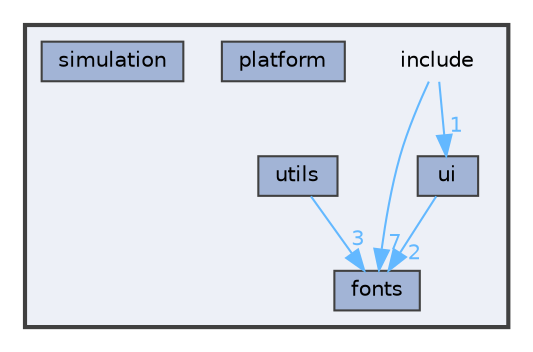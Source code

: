 digraph "include"
{
 // LATEX_PDF_SIZE
  bgcolor="transparent";
  edge [fontname=Helvetica,fontsize=10,labelfontname=Helvetica,labelfontsize=10];
  node [fontname=Helvetica,fontsize=10,shape=box,height=0.2,width=0.4];
  compound=true
  subgraph clusterdir_d44c64559bbebec7f509842c48db8b23 {
    graph [ bgcolor="#edf0f7", pencolor="grey25", label="", fontname=Helvetica,fontsize=10 style="filled,bold", URL="dir_d44c64559bbebec7f509842c48db8b23.html",tooltip=""]
    dir_d44c64559bbebec7f509842c48db8b23 [shape=plaintext, label="include"];
  dir_de7eae76a4c29224189cf6db9f5e3718 [label="fonts", fillcolor="#a2b4d6", color="grey25", style="filled", URL="dir_de7eae76a4c29224189cf6db9f5e3718.html",tooltip=""];
  dir_ac186d3e8926949364e5821f25491cc3 [label="platform", fillcolor="#a2b4d6", color="grey25", style="filled", URL="dir_ac186d3e8926949364e5821f25491cc3.html",tooltip=""];
  dir_5b4f22f4782ab9e132490b62f43f6146 [label="simulation", fillcolor="#a2b4d6", color="grey25", style="filled", URL="dir_5b4f22f4782ab9e132490b62f43f6146.html",tooltip=""];
  dir_97d41d4f3e4ae379f4f3cc1df9993b19 [label="ui", fillcolor="#a2b4d6", color="grey25", style="filled", URL="dir_97d41d4f3e4ae379f4f3cc1df9993b19.html",tooltip=""];
  dir_821002d4f10779a80d4fb17bc32f21f1 [label="utils", fillcolor="#a2b4d6", color="grey25", style="filled", URL="dir_821002d4f10779a80d4fb17bc32f21f1.html",tooltip=""];
  }
  dir_d44c64559bbebec7f509842c48db8b23->dir_97d41d4f3e4ae379f4f3cc1df9993b19 [headlabel="1", labeldistance=1.5 headhref="dir_000002_000007.html" href="dir_000002_000007.html" color="steelblue1" fontcolor="steelblue1"];
  dir_d44c64559bbebec7f509842c48db8b23->dir_de7eae76a4c29224189cf6db9f5e3718 [headlabel="7", labeldistance=1.5 headhref="dir_000002_000000.html" href="dir_000002_000000.html" color="steelblue1" fontcolor="steelblue1"];
  dir_97d41d4f3e4ae379f4f3cc1df9993b19->dir_de7eae76a4c29224189cf6db9f5e3718 [headlabel="2", labeldistance=1.5 headhref="dir_000007_000000.html" href="dir_000007_000000.html" color="steelblue1" fontcolor="steelblue1"];
  dir_821002d4f10779a80d4fb17bc32f21f1->dir_de7eae76a4c29224189cf6db9f5e3718 [headlabel="3", labeldistance=1.5 headhref="dir_000009_000000.html" href="dir_000009_000000.html" color="steelblue1" fontcolor="steelblue1"];
}
